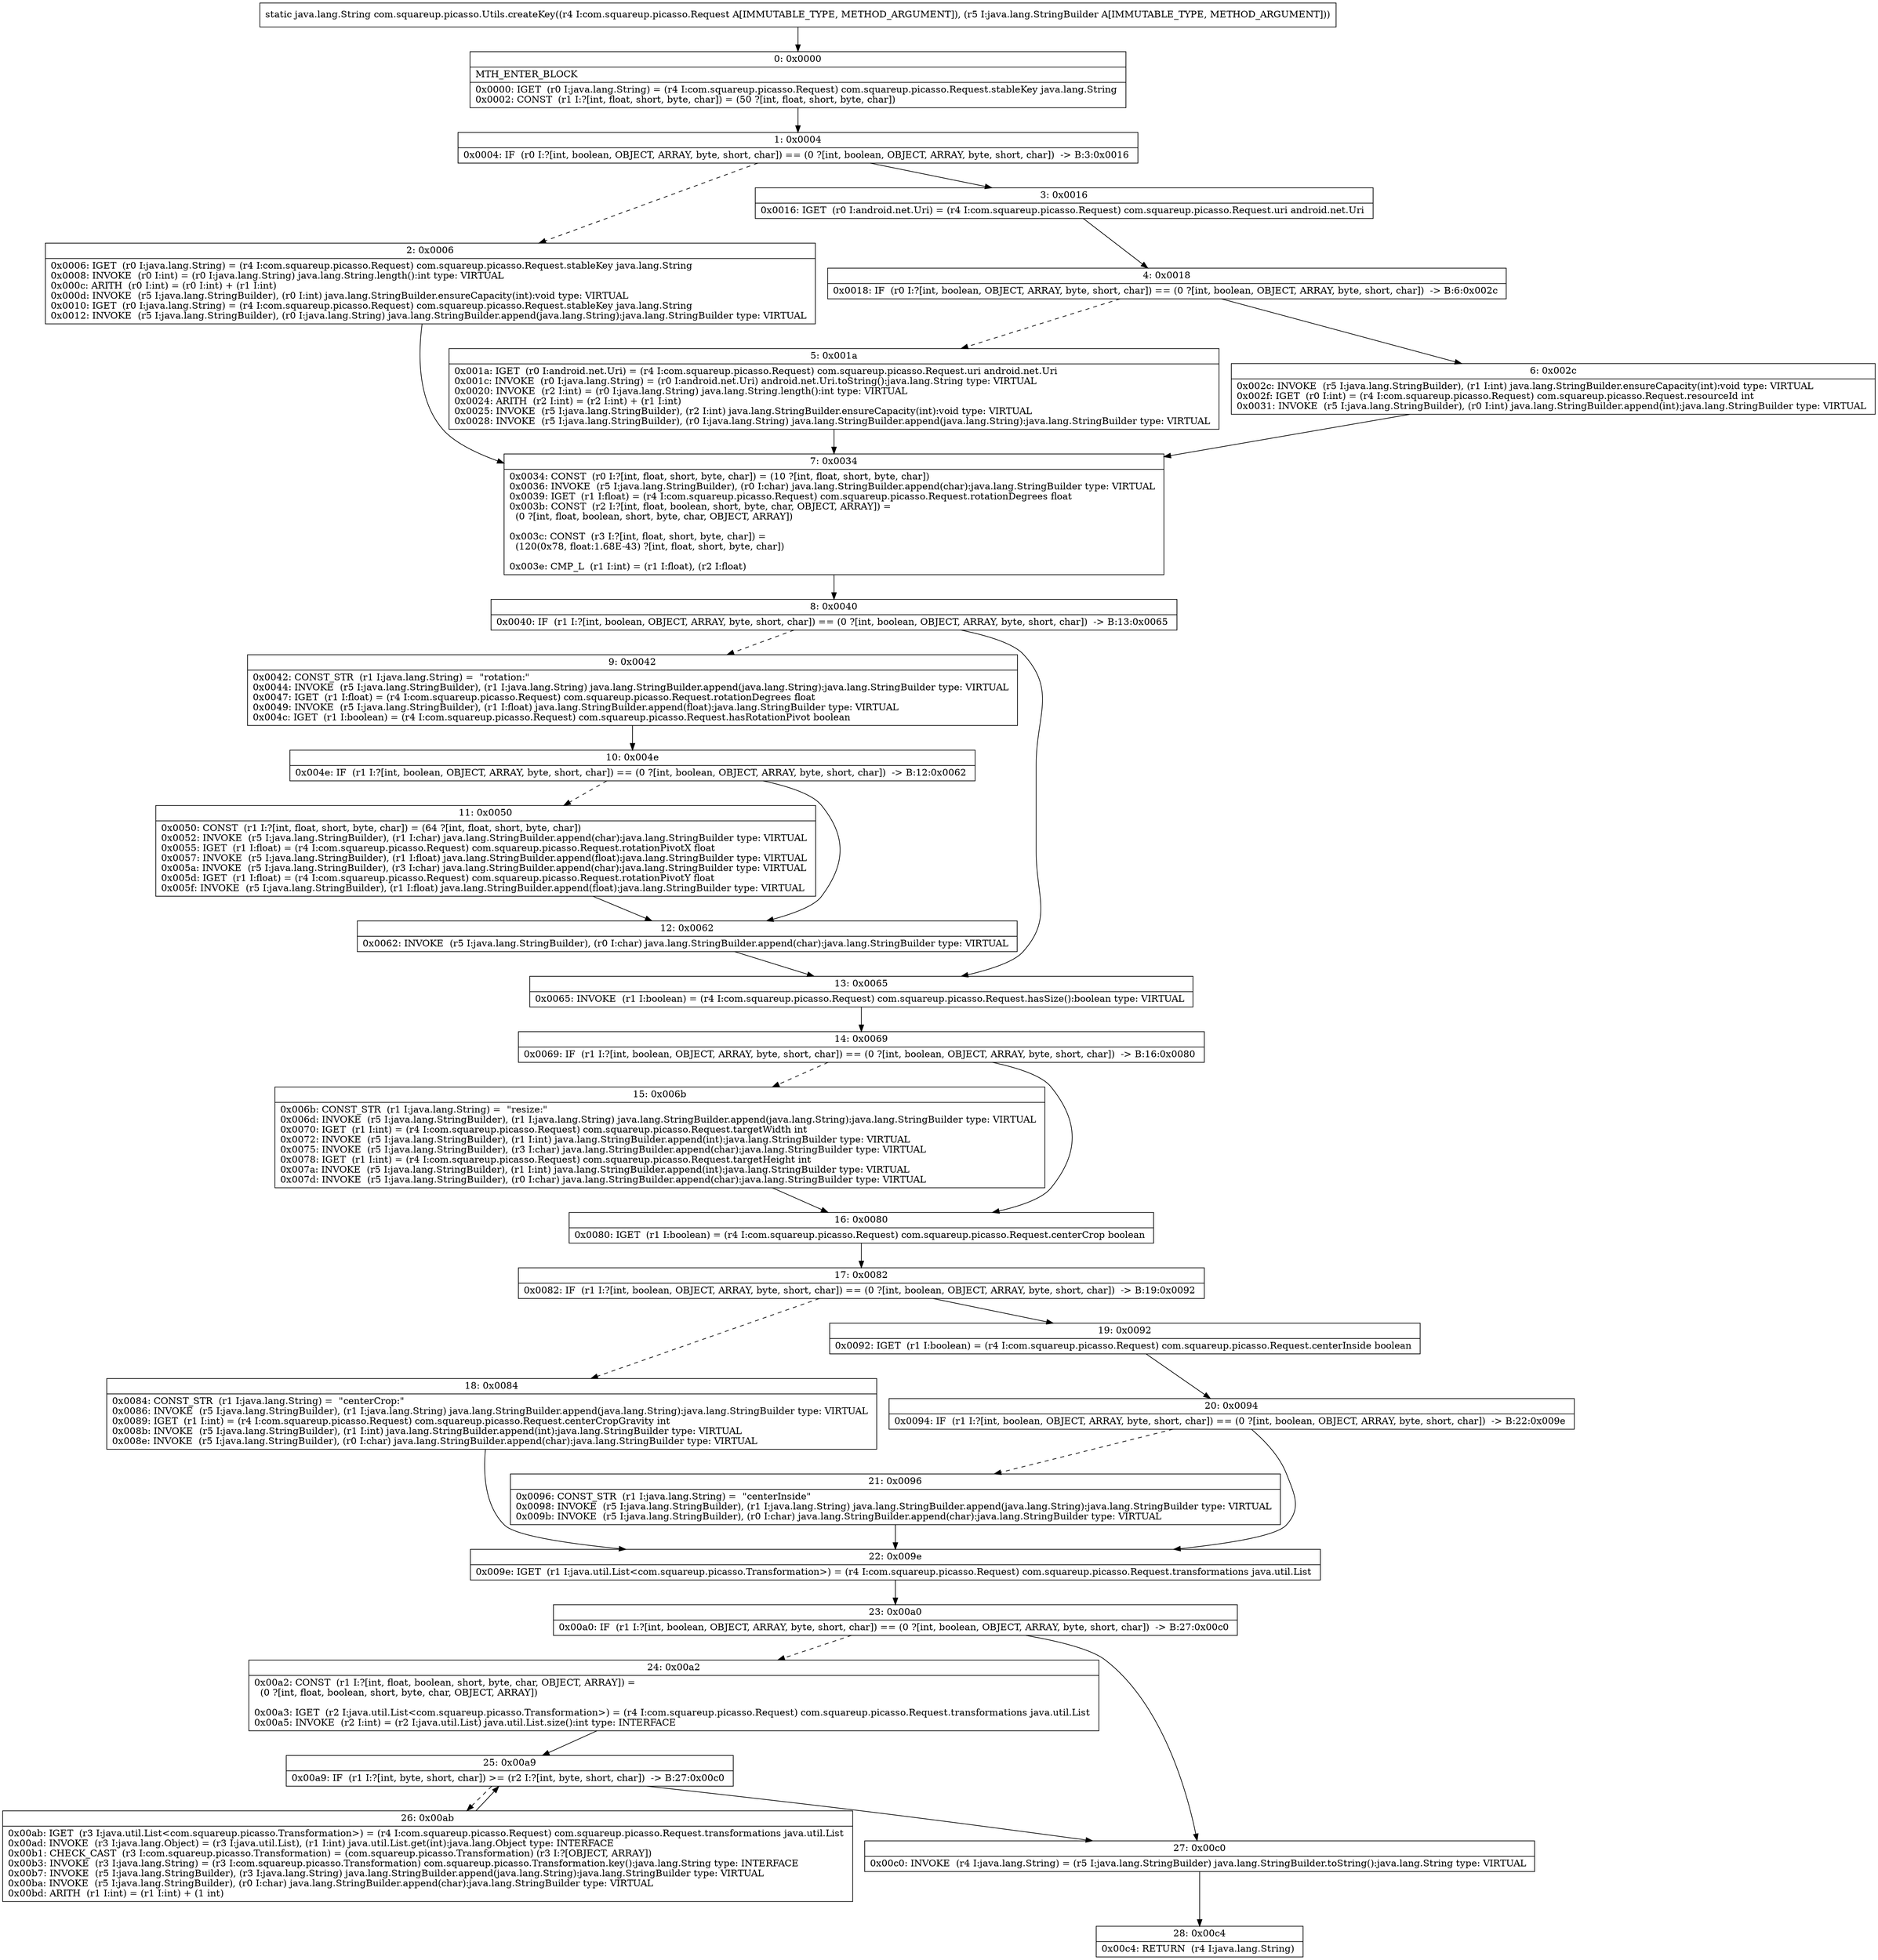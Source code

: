 digraph "CFG forcom.squareup.picasso.Utils.createKey(Lcom\/squareup\/picasso\/Request;Ljava\/lang\/StringBuilder;)Ljava\/lang\/String;" {
Node_0 [shape=record,label="{0\:\ 0x0000|MTH_ENTER_BLOCK\l|0x0000: IGET  (r0 I:java.lang.String) = (r4 I:com.squareup.picasso.Request) com.squareup.picasso.Request.stableKey java.lang.String \l0x0002: CONST  (r1 I:?[int, float, short, byte, char]) = (50 ?[int, float, short, byte, char]) \l}"];
Node_1 [shape=record,label="{1\:\ 0x0004|0x0004: IF  (r0 I:?[int, boolean, OBJECT, ARRAY, byte, short, char]) == (0 ?[int, boolean, OBJECT, ARRAY, byte, short, char])  \-\> B:3:0x0016 \l}"];
Node_2 [shape=record,label="{2\:\ 0x0006|0x0006: IGET  (r0 I:java.lang.String) = (r4 I:com.squareup.picasso.Request) com.squareup.picasso.Request.stableKey java.lang.String \l0x0008: INVOKE  (r0 I:int) = (r0 I:java.lang.String) java.lang.String.length():int type: VIRTUAL \l0x000c: ARITH  (r0 I:int) = (r0 I:int) + (r1 I:int) \l0x000d: INVOKE  (r5 I:java.lang.StringBuilder), (r0 I:int) java.lang.StringBuilder.ensureCapacity(int):void type: VIRTUAL \l0x0010: IGET  (r0 I:java.lang.String) = (r4 I:com.squareup.picasso.Request) com.squareup.picasso.Request.stableKey java.lang.String \l0x0012: INVOKE  (r5 I:java.lang.StringBuilder), (r0 I:java.lang.String) java.lang.StringBuilder.append(java.lang.String):java.lang.StringBuilder type: VIRTUAL \l}"];
Node_3 [shape=record,label="{3\:\ 0x0016|0x0016: IGET  (r0 I:android.net.Uri) = (r4 I:com.squareup.picasso.Request) com.squareup.picasso.Request.uri android.net.Uri \l}"];
Node_4 [shape=record,label="{4\:\ 0x0018|0x0018: IF  (r0 I:?[int, boolean, OBJECT, ARRAY, byte, short, char]) == (0 ?[int, boolean, OBJECT, ARRAY, byte, short, char])  \-\> B:6:0x002c \l}"];
Node_5 [shape=record,label="{5\:\ 0x001a|0x001a: IGET  (r0 I:android.net.Uri) = (r4 I:com.squareup.picasso.Request) com.squareup.picasso.Request.uri android.net.Uri \l0x001c: INVOKE  (r0 I:java.lang.String) = (r0 I:android.net.Uri) android.net.Uri.toString():java.lang.String type: VIRTUAL \l0x0020: INVOKE  (r2 I:int) = (r0 I:java.lang.String) java.lang.String.length():int type: VIRTUAL \l0x0024: ARITH  (r2 I:int) = (r2 I:int) + (r1 I:int) \l0x0025: INVOKE  (r5 I:java.lang.StringBuilder), (r2 I:int) java.lang.StringBuilder.ensureCapacity(int):void type: VIRTUAL \l0x0028: INVOKE  (r5 I:java.lang.StringBuilder), (r0 I:java.lang.String) java.lang.StringBuilder.append(java.lang.String):java.lang.StringBuilder type: VIRTUAL \l}"];
Node_6 [shape=record,label="{6\:\ 0x002c|0x002c: INVOKE  (r5 I:java.lang.StringBuilder), (r1 I:int) java.lang.StringBuilder.ensureCapacity(int):void type: VIRTUAL \l0x002f: IGET  (r0 I:int) = (r4 I:com.squareup.picasso.Request) com.squareup.picasso.Request.resourceId int \l0x0031: INVOKE  (r5 I:java.lang.StringBuilder), (r0 I:int) java.lang.StringBuilder.append(int):java.lang.StringBuilder type: VIRTUAL \l}"];
Node_7 [shape=record,label="{7\:\ 0x0034|0x0034: CONST  (r0 I:?[int, float, short, byte, char]) = (10 ?[int, float, short, byte, char]) \l0x0036: INVOKE  (r5 I:java.lang.StringBuilder), (r0 I:char) java.lang.StringBuilder.append(char):java.lang.StringBuilder type: VIRTUAL \l0x0039: IGET  (r1 I:float) = (r4 I:com.squareup.picasso.Request) com.squareup.picasso.Request.rotationDegrees float \l0x003b: CONST  (r2 I:?[int, float, boolean, short, byte, char, OBJECT, ARRAY]) = \l  (0 ?[int, float, boolean, short, byte, char, OBJECT, ARRAY])\l \l0x003c: CONST  (r3 I:?[int, float, short, byte, char]) = \l  (120(0x78, float:1.68E\-43) ?[int, float, short, byte, char])\l \l0x003e: CMP_L  (r1 I:int) = (r1 I:float), (r2 I:float) \l}"];
Node_8 [shape=record,label="{8\:\ 0x0040|0x0040: IF  (r1 I:?[int, boolean, OBJECT, ARRAY, byte, short, char]) == (0 ?[int, boolean, OBJECT, ARRAY, byte, short, char])  \-\> B:13:0x0065 \l}"];
Node_9 [shape=record,label="{9\:\ 0x0042|0x0042: CONST_STR  (r1 I:java.lang.String) =  \"rotation:\" \l0x0044: INVOKE  (r5 I:java.lang.StringBuilder), (r1 I:java.lang.String) java.lang.StringBuilder.append(java.lang.String):java.lang.StringBuilder type: VIRTUAL \l0x0047: IGET  (r1 I:float) = (r4 I:com.squareup.picasso.Request) com.squareup.picasso.Request.rotationDegrees float \l0x0049: INVOKE  (r5 I:java.lang.StringBuilder), (r1 I:float) java.lang.StringBuilder.append(float):java.lang.StringBuilder type: VIRTUAL \l0x004c: IGET  (r1 I:boolean) = (r4 I:com.squareup.picasso.Request) com.squareup.picasso.Request.hasRotationPivot boolean \l}"];
Node_10 [shape=record,label="{10\:\ 0x004e|0x004e: IF  (r1 I:?[int, boolean, OBJECT, ARRAY, byte, short, char]) == (0 ?[int, boolean, OBJECT, ARRAY, byte, short, char])  \-\> B:12:0x0062 \l}"];
Node_11 [shape=record,label="{11\:\ 0x0050|0x0050: CONST  (r1 I:?[int, float, short, byte, char]) = (64 ?[int, float, short, byte, char]) \l0x0052: INVOKE  (r5 I:java.lang.StringBuilder), (r1 I:char) java.lang.StringBuilder.append(char):java.lang.StringBuilder type: VIRTUAL \l0x0055: IGET  (r1 I:float) = (r4 I:com.squareup.picasso.Request) com.squareup.picasso.Request.rotationPivotX float \l0x0057: INVOKE  (r5 I:java.lang.StringBuilder), (r1 I:float) java.lang.StringBuilder.append(float):java.lang.StringBuilder type: VIRTUAL \l0x005a: INVOKE  (r5 I:java.lang.StringBuilder), (r3 I:char) java.lang.StringBuilder.append(char):java.lang.StringBuilder type: VIRTUAL \l0x005d: IGET  (r1 I:float) = (r4 I:com.squareup.picasso.Request) com.squareup.picasso.Request.rotationPivotY float \l0x005f: INVOKE  (r5 I:java.lang.StringBuilder), (r1 I:float) java.lang.StringBuilder.append(float):java.lang.StringBuilder type: VIRTUAL \l}"];
Node_12 [shape=record,label="{12\:\ 0x0062|0x0062: INVOKE  (r5 I:java.lang.StringBuilder), (r0 I:char) java.lang.StringBuilder.append(char):java.lang.StringBuilder type: VIRTUAL \l}"];
Node_13 [shape=record,label="{13\:\ 0x0065|0x0065: INVOKE  (r1 I:boolean) = (r4 I:com.squareup.picasso.Request) com.squareup.picasso.Request.hasSize():boolean type: VIRTUAL \l}"];
Node_14 [shape=record,label="{14\:\ 0x0069|0x0069: IF  (r1 I:?[int, boolean, OBJECT, ARRAY, byte, short, char]) == (0 ?[int, boolean, OBJECT, ARRAY, byte, short, char])  \-\> B:16:0x0080 \l}"];
Node_15 [shape=record,label="{15\:\ 0x006b|0x006b: CONST_STR  (r1 I:java.lang.String) =  \"resize:\" \l0x006d: INVOKE  (r5 I:java.lang.StringBuilder), (r1 I:java.lang.String) java.lang.StringBuilder.append(java.lang.String):java.lang.StringBuilder type: VIRTUAL \l0x0070: IGET  (r1 I:int) = (r4 I:com.squareup.picasso.Request) com.squareup.picasso.Request.targetWidth int \l0x0072: INVOKE  (r5 I:java.lang.StringBuilder), (r1 I:int) java.lang.StringBuilder.append(int):java.lang.StringBuilder type: VIRTUAL \l0x0075: INVOKE  (r5 I:java.lang.StringBuilder), (r3 I:char) java.lang.StringBuilder.append(char):java.lang.StringBuilder type: VIRTUAL \l0x0078: IGET  (r1 I:int) = (r4 I:com.squareup.picasso.Request) com.squareup.picasso.Request.targetHeight int \l0x007a: INVOKE  (r5 I:java.lang.StringBuilder), (r1 I:int) java.lang.StringBuilder.append(int):java.lang.StringBuilder type: VIRTUAL \l0x007d: INVOKE  (r5 I:java.lang.StringBuilder), (r0 I:char) java.lang.StringBuilder.append(char):java.lang.StringBuilder type: VIRTUAL \l}"];
Node_16 [shape=record,label="{16\:\ 0x0080|0x0080: IGET  (r1 I:boolean) = (r4 I:com.squareup.picasso.Request) com.squareup.picasso.Request.centerCrop boolean \l}"];
Node_17 [shape=record,label="{17\:\ 0x0082|0x0082: IF  (r1 I:?[int, boolean, OBJECT, ARRAY, byte, short, char]) == (0 ?[int, boolean, OBJECT, ARRAY, byte, short, char])  \-\> B:19:0x0092 \l}"];
Node_18 [shape=record,label="{18\:\ 0x0084|0x0084: CONST_STR  (r1 I:java.lang.String) =  \"centerCrop:\" \l0x0086: INVOKE  (r5 I:java.lang.StringBuilder), (r1 I:java.lang.String) java.lang.StringBuilder.append(java.lang.String):java.lang.StringBuilder type: VIRTUAL \l0x0089: IGET  (r1 I:int) = (r4 I:com.squareup.picasso.Request) com.squareup.picasso.Request.centerCropGravity int \l0x008b: INVOKE  (r5 I:java.lang.StringBuilder), (r1 I:int) java.lang.StringBuilder.append(int):java.lang.StringBuilder type: VIRTUAL \l0x008e: INVOKE  (r5 I:java.lang.StringBuilder), (r0 I:char) java.lang.StringBuilder.append(char):java.lang.StringBuilder type: VIRTUAL \l}"];
Node_19 [shape=record,label="{19\:\ 0x0092|0x0092: IGET  (r1 I:boolean) = (r4 I:com.squareup.picasso.Request) com.squareup.picasso.Request.centerInside boolean \l}"];
Node_20 [shape=record,label="{20\:\ 0x0094|0x0094: IF  (r1 I:?[int, boolean, OBJECT, ARRAY, byte, short, char]) == (0 ?[int, boolean, OBJECT, ARRAY, byte, short, char])  \-\> B:22:0x009e \l}"];
Node_21 [shape=record,label="{21\:\ 0x0096|0x0096: CONST_STR  (r1 I:java.lang.String) =  \"centerInside\" \l0x0098: INVOKE  (r5 I:java.lang.StringBuilder), (r1 I:java.lang.String) java.lang.StringBuilder.append(java.lang.String):java.lang.StringBuilder type: VIRTUAL \l0x009b: INVOKE  (r5 I:java.lang.StringBuilder), (r0 I:char) java.lang.StringBuilder.append(char):java.lang.StringBuilder type: VIRTUAL \l}"];
Node_22 [shape=record,label="{22\:\ 0x009e|0x009e: IGET  (r1 I:java.util.List\<com.squareup.picasso.Transformation\>) = (r4 I:com.squareup.picasso.Request) com.squareup.picasso.Request.transformations java.util.List \l}"];
Node_23 [shape=record,label="{23\:\ 0x00a0|0x00a0: IF  (r1 I:?[int, boolean, OBJECT, ARRAY, byte, short, char]) == (0 ?[int, boolean, OBJECT, ARRAY, byte, short, char])  \-\> B:27:0x00c0 \l}"];
Node_24 [shape=record,label="{24\:\ 0x00a2|0x00a2: CONST  (r1 I:?[int, float, boolean, short, byte, char, OBJECT, ARRAY]) = \l  (0 ?[int, float, boolean, short, byte, char, OBJECT, ARRAY])\l \l0x00a3: IGET  (r2 I:java.util.List\<com.squareup.picasso.Transformation\>) = (r4 I:com.squareup.picasso.Request) com.squareup.picasso.Request.transformations java.util.List \l0x00a5: INVOKE  (r2 I:int) = (r2 I:java.util.List) java.util.List.size():int type: INTERFACE \l}"];
Node_25 [shape=record,label="{25\:\ 0x00a9|0x00a9: IF  (r1 I:?[int, byte, short, char]) \>= (r2 I:?[int, byte, short, char])  \-\> B:27:0x00c0 \l}"];
Node_26 [shape=record,label="{26\:\ 0x00ab|0x00ab: IGET  (r3 I:java.util.List\<com.squareup.picasso.Transformation\>) = (r4 I:com.squareup.picasso.Request) com.squareup.picasso.Request.transformations java.util.List \l0x00ad: INVOKE  (r3 I:java.lang.Object) = (r3 I:java.util.List), (r1 I:int) java.util.List.get(int):java.lang.Object type: INTERFACE \l0x00b1: CHECK_CAST  (r3 I:com.squareup.picasso.Transformation) = (com.squareup.picasso.Transformation) (r3 I:?[OBJECT, ARRAY]) \l0x00b3: INVOKE  (r3 I:java.lang.String) = (r3 I:com.squareup.picasso.Transformation) com.squareup.picasso.Transformation.key():java.lang.String type: INTERFACE \l0x00b7: INVOKE  (r5 I:java.lang.StringBuilder), (r3 I:java.lang.String) java.lang.StringBuilder.append(java.lang.String):java.lang.StringBuilder type: VIRTUAL \l0x00ba: INVOKE  (r5 I:java.lang.StringBuilder), (r0 I:char) java.lang.StringBuilder.append(char):java.lang.StringBuilder type: VIRTUAL \l0x00bd: ARITH  (r1 I:int) = (r1 I:int) + (1 int) \l}"];
Node_27 [shape=record,label="{27\:\ 0x00c0|0x00c0: INVOKE  (r4 I:java.lang.String) = (r5 I:java.lang.StringBuilder) java.lang.StringBuilder.toString():java.lang.String type: VIRTUAL \l}"];
Node_28 [shape=record,label="{28\:\ 0x00c4|0x00c4: RETURN  (r4 I:java.lang.String) \l}"];
MethodNode[shape=record,label="{static java.lang.String com.squareup.picasso.Utils.createKey((r4 I:com.squareup.picasso.Request A[IMMUTABLE_TYPE, METHOD_ARGUMENT]), (r5 I:java.lang.StringBuilder A[IMMUTABLE_TYPE, METHOD_ARGUMENT])) }"];
MethodNode -> Node_0;
Node_0 -> Node_1;
Node_1 -> Node_2[style=dashed];
Node_1 -> Node_3;
Node_2 -> Node_7;
Node_3 -> Node_4;
Node_4 -> Node_5[style=dashed];
Node_4 -> Node_6;
Node_5 -> Node_7;
Node_6 -> Node_7;
Node_7 -> Node_8;
Node_8 -> Node_9[style=dashed];
Node_8 -> Node_13;
Node_9 -> Node_10;
Node_10 -> Node_11[style=dashed];
Node_10 -> Node_12;
Node_11 -> Node_12;
Node_12 -> Node_13;
Node_13 -> Node_14;
Node_14 -> Node_15[style=dashed];
Node_14 -> Node_16;
Node_15 -> Node_16;
Node_16 -> Node_17;
Node_17 -> Node_18[style=dashed];
Node_17 -> Node_19;
Node_18 -> Node_22;
Node_19 -> Node_20;
Node_20 -> Node_21[style=dashed];
Node_20 -> Node_22;
Node_21 -> Node_22;
Node_22 -> Node_23;
Node_23 -> Node_24[style=dashed];
Node_23 -> Node_27;
Node_24 -> Node_25;
Node_25 -> Node_26[style=dashed];
Node_25 -> Node_27;
Node_26 -> Node_25;
Node_27 -> Node_28;
}

